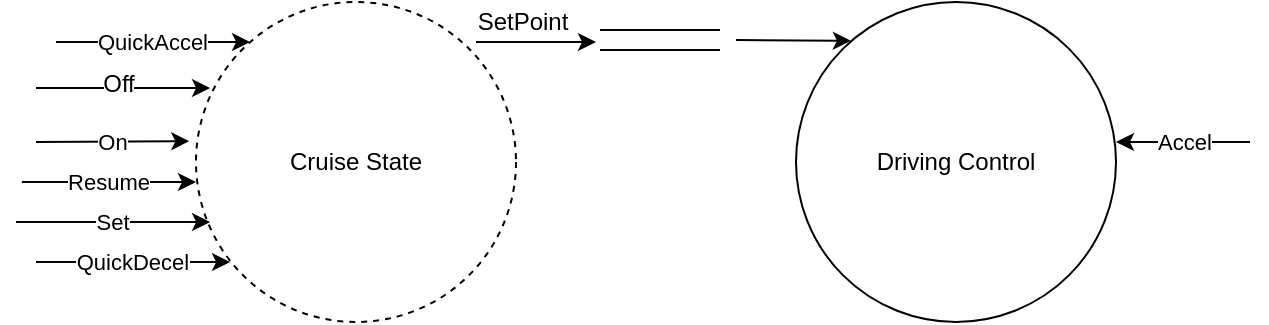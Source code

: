 <mxfile version="12.9.3" type="device"><diagram id="xCBsi5gH17o_qsEy8k9m" name="Page-1"><mxGraphModel dx="434" dy="322" grid="1" gridSize="10" guides="1" tooltips="1" connect="1" arrows="1" fold="1" page="1" pageScale="1" pageWidth="1654" pageHeight="1169" math="0" shadow="0"><root><mxCell id="0"/><mxCell id="1" parent="0"/><mxCell id="5xEWd3McZoz8Aa_qshaV-1" value="Driving Control" style="ellipse;whiteSpace=wrap;html=1;aspect=fixed;" vertex="1" parent="1"><mxGeometry x="520" y="110" width="160" height="160" as="geometry"/></mxCell><mxCell id="5xEWd3McZoz8Aa_qshaV-2" value="Cruise State" style="ellipse;whiteSpace=wrap;html=1;aspect=fixed;dashed=1;" vertex="1" parent="1"><mxGeometry x="220" y="110" width="160" height="160" as="geometry"/></mxCell><mxCell id="5xEWd3McZoz8Aa_qshaV-3" value="On" style="endArrow=classic;html=1;entryX=-0.021;entryY=0.435;entryDx=0;entryDy=0;entryPerimeter=0;" edge="1" parent="1" target="5xEWd3McZoz8Aa_qshaV-2"><mxGeometry width="50" height="50" relative="1" as="geometry"><mxPoint x="140" y="180" as="sourcePoint"/><mxPoint x="400" y="420" as="targetPoint"/></mxGeometry></mxCell><mxCell id="5xEWd3McZoz8Aa_qshaV-4" value="" style="endArrow=classic;html=1;entryX=0.044;entryY=0.269;entryDx=0;entryDy=0;entryPerimeter=0;" edge="1" parent="1" target="5xEWd3McZoz8Aa_qshaV-2"><mxGeometry width="50" height="50" relative="1" as="geometry"><mxPoint x="140" y="153" as="sourcePoint"/><mxPoint x="580" y="390" as="targetPoint"/></mxGeometry></mxCell><mxCell id="5xEWd3McZoz8Aa_qshaV-5" value="Off" style="text;html=1;align=center;verticalAlign=middle;resizable=0;points=[];labelBackgroundColor=#ffffff;" vertex="1" connectable="0" parent="5xEWd3McZoz8Aa_qshaV-4"><mxGeometry x="-0.373" y="2" relative="1" as="geometry"><mxPoint x="13" as="offset"/></mxGeometry></mxCell><mxCell id="5xEWd3McZoz8Aa_qshaV-6" value="Resume" style="endArrow=classic;html=1;entryX=0.044;entryY=0.269;entryDx=0;entryDy=0;entryPerimeter=0;" edge="1" parent="1"><mxGeometry width="50" height="50" relative="1" as="geometry"><mxPoint x="132.96" y="200" as="sourcePoint"/><mxPoint x="220.0" y="200.04" as="targetPoint"/></mxGeometry></mxCell><mxCell id="5xEWd3McZoz8Aa_qshaV-8" value="Set" style="endArrow=classic;html=1;entryX=0.044;entryY=0.269;entryDx=0;entryDy=0;entryPerimeter=0;" edge="1" parent="1"><mxGeometry width="50" height="50" relative="1" as="geometry"><mxPoint x="130" y="220" as="sourcePoint"/><mxPoint x="227.04" y="220.04" as="targetPoint"/></mxGeometry></mxCell><mxCell id="5xEWd3McZoz8Aa_qshaV-9" value="QuickAccel" style="endArrow=classic;html=1;entryX=0.044;entryY=0.269;entryDx=0;entryDy=0;entryPerimeter=0;" edge="1" parent="1"><mxGeometry width="50" height="50" relative="1" as="geometry"><mxPoint x="150" y="130.0" as="sourcePoint"/><mxPoint x="247.04" y="130.04" as="targetPoint"/></mxGeometry></mxCell><mxCell id="5xEWd3McZoz8Aa_qshaV-10" value="QuickDecel" style="endArrow=classic;html=1;entryX=0.044;entryY=0.269;entryDx=0;entryDy=0;entryPerimeter=0;" edge="1" parent="1"><mxGeometry width="50" height="50" relative="1" as="geometry"><mxPoint x="140" y="240.0" as="sourcePoint"/><mxPoint x="237.04" y="240.04" as="targetPoint"/></mxGeometry></mxCell><mxCell id="5xEWd3McZoz8Aa_qshaV-12" value="Accel" style="endArrow=classic;html=1;" edge="1" parent="1"><mxGeometry width="50" height="50" relative="1" as="geometry"><mxPoint x="747" y="180" as="sourcePoint"/><mxPoint x="680" y="180" as="targetPoint"/></mxGeometry></mxCell><mxCell id="5xEWd3McZoz8Aa_qshaV-13" value="" style="endArrow=classic;html=1;" edge="1" parent="1"><mxGeometry width="50" height="50" relative="1" as="geometry"><mxPoint x="360" y="130" as="sourcePoint"/><mxPoint x="420" y="130" as="targetPoint"/></mxGeometry></mxCell><mxCell id="5xEWd3McZoz8Aa_qshaV-14" value="SetPoint" style="text;html=1;align=center;verticalAlign=middle;resizable=0;points=[];labelBackgroundColor=#ffffff;" vertex="1" connectable="0" parent="5xEWd3McZoz8Aa_qshaV-13"><mxGeometry x="0.357" y="2" relative="1" as="geometry"><mxPoint x="-17.5" y="-8" as="offset"/></mxGeometry></mxCell><mxCell id="5xEWd3McZoz8Aa_qshaV-15" value="" style="endArrow=none;html=1;" edge="1" parent="1"><mxGeometry width="50" height="50" relative="1" as="geometry"><mxPoint x="422" y="124" as="sourcePoint"/><mxPoint x="482" y="124" as="targetPoint"/></mxGeometry></mxCell><mxCell id="5xEWd3McZoz8Aa_qshaV-17" value="" style="endArrow=none;html=1;" edge="1" parent="1"><mxGeometry width="50" height="50" relative="1" as="geometry"><mxPoint x="422" y="134.0" as="sourcePoint"/><mxPoint x="482" y="134.0" as="targetPoint"/></mxGeometry></mxCell><mxCell id="5xEWd3McZoz8Aa_qshaV-18" value="" style="endArrow=classic;html=1;entryX=0;entryY=0;entryDx=0;entryDy=0;" edge="1" parent="1"><mxGeometry width="50" height="50" relative="1" as="geometry"><mxPoint x="490" y="129" as="sourcePoint"/><mxPoint x="547.431" y="129.431" as="targetPoint"/></mxGeometry></mxCell></root></mxGraphModel></diagram></mxfile>